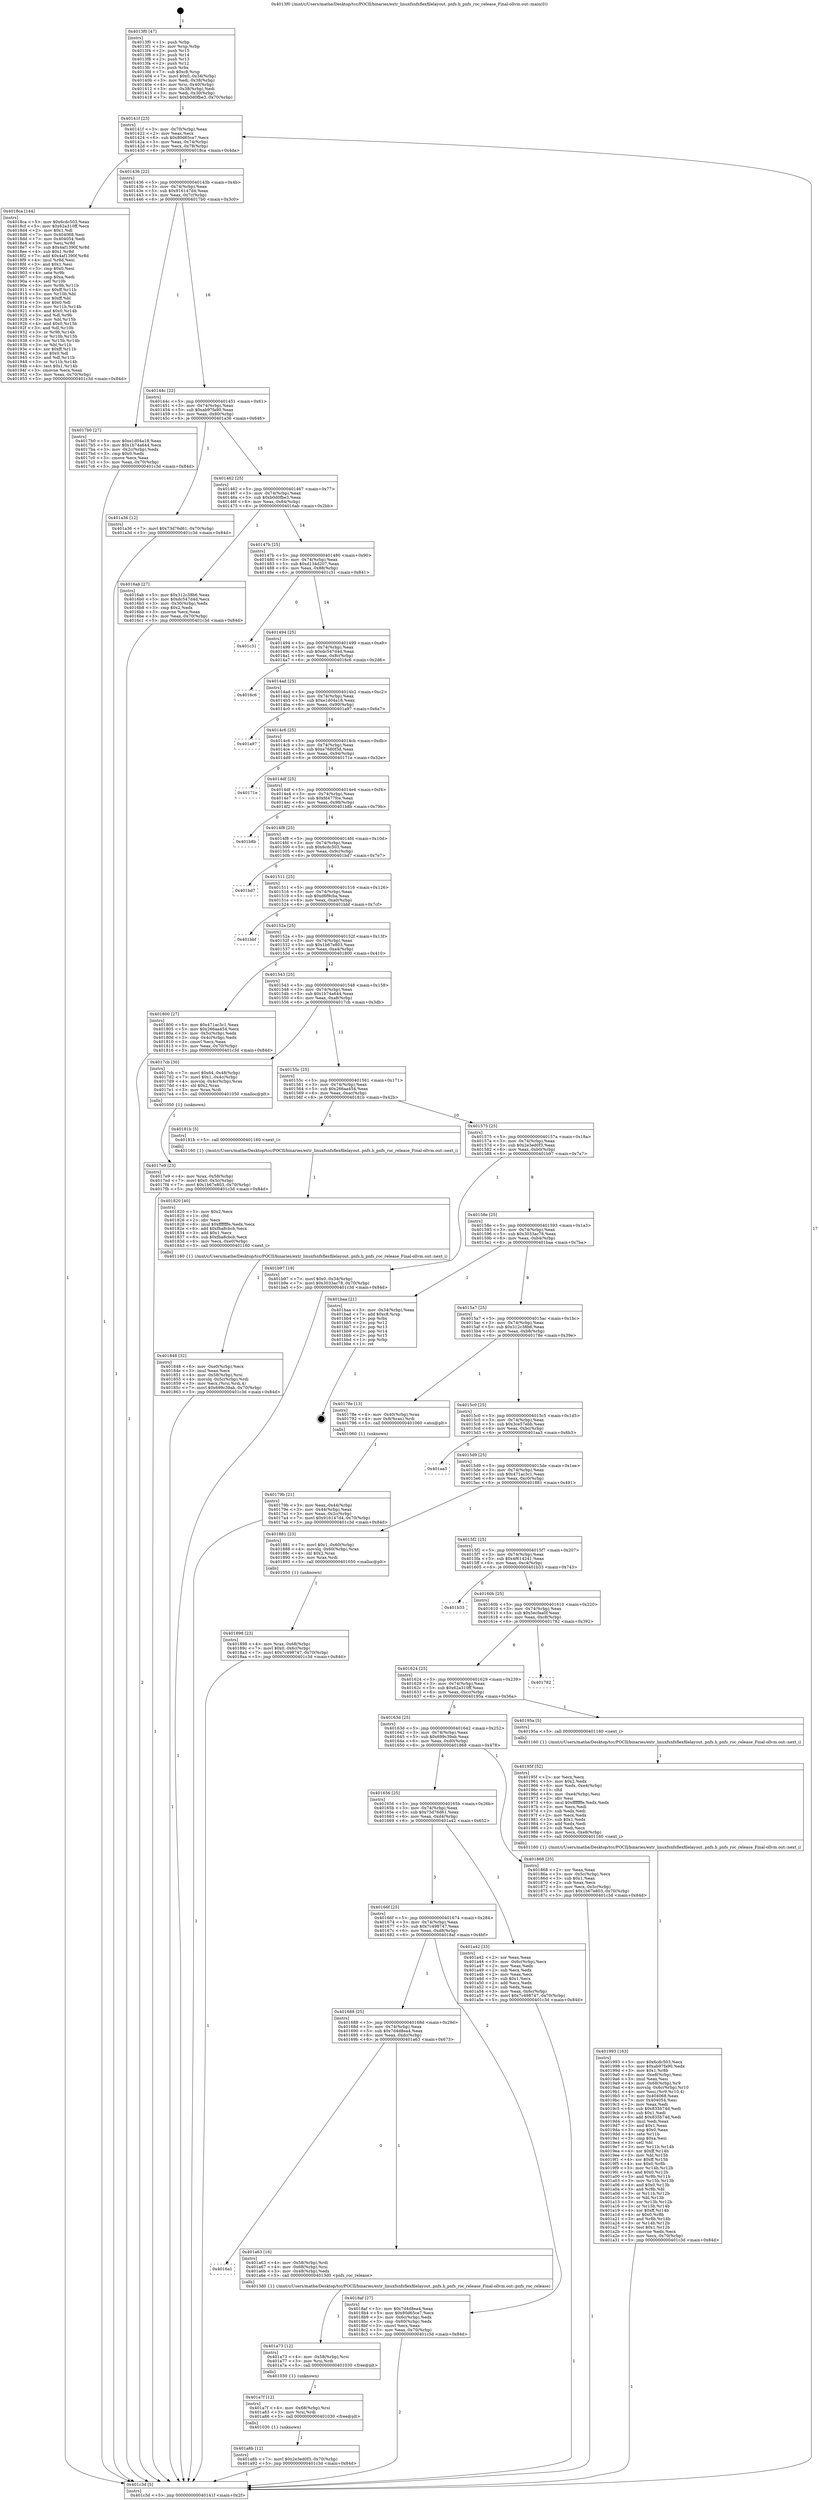 digraph "0x4013f0" {
  label = "0x4013f0 (/mnt/c/Users/mathe/Desktop/tcc/POCII/binaries/extr_linuxfsnfsflexfilelayout..pnfs.h_pnfs_roc_release_Final-ollvm.out::main(0))"
  labelloc = "t"
  node[shape=record]

  Entry [label="",width=0.3,height=0.3,shape=circle,fillcolor=black,style=filled]
  "0x40141f" [label="{
     0x40141f [23]\l
     | [instrs]\l
     &nbsp;&nbsp;0x40141f \<+3\>: mov -0x70(%rbp),%eax\l
     &nbsp;&nbsp;0x401422 \<+2\>: mov %eax,%ecx\l
     &nbsp;&nbsp;0x401424 \<+6\>: sub $0x80d65ce7,%ecx\l
     &nbsp;&nbsp;0x40142a \<+3\>: mov %eax,-0x74(%rbp)\l
     &nbsp;&nbsp;0x40142d \<+3\>: mov %ecx,-0x78(%rbp)\l
     &nbsp;&nbsp;0x401430 \<+6\>: je 00000000004018ca \<main+0x4da\>\l
  }"]
  "0x4018ca" [label="{
     0x4018ca [144]\l
     | [instrs]\l
     &nbsp;&nbsp;0x4018ca \<+5\>: mov $0x6cdc503,%eax\l
     &nbsp;&nbsp;0x4018cf \<+5\>: mov $0x62a310ff,%ecx\l
     &nbsp;&nbsp;0x4018d4 \<+2\>: mov $0x1,%dl\l
     &nbsp;&nbsp;0x4018d6 \<+7\>: mov 0x404068,%esi\l
     &nbsp;&nbsp;0x4018dd \<+7\>: mov 0x404054,%edi\l
     &nbsp;&nbsp;0x4018e4 \<+3\>: mov %esi,%r8d\l
     &nbsp;&nbsp;0x4018e7 \<+7\>: sub $0x4af1390f,%r8d\l
     &nbsp;&nbsp;0x4018ee \<+4\>: sub $0x1,%r8d\l
     &nbsp;&nbsp;0x4018f2 \<+7\>: add $0x4af1390f,%r8d\l
     &nbsp;&nbsp;0x4018f9 \<+4\>: imul %r8d,%esi\l
     &nbsp;&nbsp;0x4018fd \<+3\>: and $0x1,%esi\l
     &nbsp;&nbsp;0x401900 \<+3\>: cmp $0x0,%esi\l
     &nbsp;&nbsp;0x401903 \<+4\>: sete %r9b\l
     &nbsp;&nbsp;0x401907 \<+3\>: cmp $0xa,%edi\l
     &nbsp;&nbsp;0x40190a \<+4\>: setl %r10b\l
     &nbsp;&nbsp;0x40190e \<+3\>: mov %r9b,%r11b\l
     &nbsp;&nbsp;0x401911 \<+4\>: xor $0xff,%r11b\l
     &nbsp;&nbsp;0x401915 \<+3\>: mov %r10b,%bl\l
     &nbsp;&nbsp;0x401918 \<+3\>: xor $0xff,%bl\l
     &nbsp;&nbsp;0x40191b \<+3\>: xor $0x0,%dl\l
     &nbsp;&nbsp;0x40191e \<+3\>: mov %r11b,%r14b\l
     &nbsp;&nbsp;0x401921 \<+4\>: and $0x0,%r14b\l
     &nbsp;&nbsp;0x401925 \<+3\>: and %dl,%r9b\l
     &nbsp;&nbsp;0x401928 \<+3\>: mov %bl,%r15b\l
     &nbsp;&nbsp;0x40192b \<+4\>: and $0x0,%r15b\l
     &nbsp;&nbsp;0x40192f \<+3\>: and %dl,%r10b\l
     &nbsp;&nbsp;0x401932 \<+3\>: or %r9b,%r14b\l
     &nbsp;&nbsp;0x401935 \<+3\>: or %r10b,%r15b\l
     &nbsp;&nbsp;0x401938 \<+3\>: xor %r15b,%r14b\l
     &nbsp;&nbsp;0x40193b \<+3\>: or %bl,%r11b\l
     &nbsp;&nbsp;0x40193e \<+4\>: xor $0xff,%r11b\l
     &nbsp;&nbsp;0x401942 \<+3\>: or $0x0,%dl\l
     &nbsp;&nbsp;0x401945 \<+3\>: and %dl,%r11b\l
     &nbsp;&nbsp;0x401948 \<+3\>: or %r11b,%r14b\l
     &nbsp;&nbsp;0x40194b \<+4\>: test $0x1,%r14b\l
     &nbsp;&nbsp;0x40194f \<+3\>: cmovne %ecx,%eax\l
     &nbsp;&nbsp;0x401952 \<+3\>: mov %eax,-0x70(%rbp)\l
     &nbsp;&nbsp;0x401955 \<+5\>: jmp 0000000000401c3d \<main+0x84d\>\l
  }"]
  "0x401436" [label="{
     0x401436 [22]\l
     | [instrs]\l
     &nbsp;&nbsp;0x401436 \<+5\>: jmp 000000000040143b \<main+0x4b\>\l
     &nbsp;&nbsp;0x40143b \<+3\>: mov -0x74(%rbp),%eax\l
     &nbsp;&nbsp;0x40143e \<+5\>: sub $0x916147d4,%eax\l
     &nbsp;&nbsp;0x401443 \<+3\>: mov %eax,-0x7c(%rbp)\l
     &nbsp;&nbsp;0x401446 \<+6\>: je 00000000004017b0 \<main+0x3c0\>\l
  }"]
  Exit [label="",width=0.3,height=0.3,shape=circle,fillcolor=black,style=filled,peripheries=2]
  "0x4017b0" [label="{
     0x4017b0 [27]\l
     | [instrs]\l
     &nbsp;&nbsp;0x4017b0 \<+5\>: mov $0xe1d04a18,%eax\l
     &nbsp;&nbsp;0x4017b5 \<+5\>: mov $0x1b74a644,%ecx\l
     &nbsp;&nbsp;0x4017ba \<+3\>: mov -0x2c(%rbp),%edx\l
     &nbsp;&nbsp;0x4017bd \<+3\>: cmp $0x0,%edx\l
     &nbsp;&nbsp;0x4017c0 \<+3\>: cmove %ecx,%eax\l
     &nbsp;&nbsp;0x4017c3 \<+3\>: mov %eax,-0x70(%rbp)\l
     &nbsp;&nbsp;0x4017c6 \<+5\>: jmp 0000000000401c3d \<main+0x84d\>\l
  }"]
  "0x40144c" [label="{
     0x40144c [22]\l
     | [instrs]\l
     &nbsp;&nbsp;0x40144c \<+5\>: jmp 0000000000401451 \<main+0x61\>\l
     &nbsp;&nbsp;0x401451 \<+3\>: mov -0x74(%rbp),%eax\l
     &nbsp;&nbsp;0x401454 \<+5\>: sub $0xab97fa90,%eax\l
     &nbsp;&nbsp;0x401459 \<+3\>: mov %eax,-0x80(%rbp)\l
     &nbsp;&nbsp;0x40145c \<+6\>: je 0000000000401a36 \<main+0x646\>\l
  }"]
  "0x401a8b" [label="{
     0x401a8b [12]\l
     | [instrs]\l
     &nbsp;&nbsp;0x401a8b \<+7\>: movl $0x2e3ed0f3,-0x70(%rbp)\l
     &nbsp;&nbsp;0x401a92 \<+5\>: jmp 0000000000401c3d \<main+0x84d\>\l
  }"]
  "0x401a36" [label="{
     0x401a36 [12]\l
     | [instrs]\l
     &nbsp;&nbsp;0x401a36 \<+7\>: movl $0x73d76d61,-0x70(%rbp)\l
     &nbsp;&nbsp;0x401a3d \<+5\>: jmp 0000000000401c3d \<main+0x84d\>\l
  }"]
  "0x401462" [label="{
     0x401462 [25]\l
     | [instrs]\l
     &nbsp;&nbsp;0x401462 \<+5\>: jmp 0000000000401467 \<main+0x77\>\l
     &nbsp;&nbsp;0x401467 \<+3\>: mov -0x74(%rbp),%eax\l
     &nbsp;&nbsp;0x40146a \<+5\>: sub $0xb0d0fbe3,%eax\l
     &nbsp;&nbsp;0x40146f \<+6\>: mov %eax,-0x84(%rbp)\l
     &nbsp;&nbsp;0x401475 \<+6\>: je 00000000004016ab \<main+0x2bb\>\l
  }"]
  "0x401a7f" [label="{
     0x401a7f [12]\l
     | [instrs]\l
     &nbsp;&nbsp;0x401a7f \<+4\>: mov -0x68(%rbp),%rsi\l
     &nbsp;&nbsp;0x401a83 \<+3\>: mov %rsi,%rdi\l
     &nbsp;&nbsp;0x401a86 \<+5\>: call 0000000000401030 \<free@plt\>\l
     | [calls]\l
     &nbsp;&nbsp;0x401030 \{1\} (unknown)\l
  }"]
  "0x4016ab" [label="{
     0x4016ab [27]\l
     | [instrs]\l
     &nbsp;&nbsp;0x4016ab \<+5\>: mov $0x312c38b6,%eax\l
     &nbsp;&nbsp;0x4016b0 \<+5\>: mov $0xdc547d4d,%ecx\l
     &nbsp;&nbsp;0x4016b5 \<+3\>: mov -0x30(%rbp),%edx\l
     &nbsp;&nbsp;0x4016b8 \<+3\>: cmp $0x2,%edx\l
     &nbsp;&nbsp;0x4016bb \<+3\>: cmovne %ecx,%eax\l
     &nbsp;&nbsp;0x4016be \<+3\>: mov %eax,-0x70(%rbp)\l
     &nbsp;&nbsp;0x4016c1 \<+5\>: jmp 0000000000401c3d \<main+0x84d\>\l
  }"]
  "0x40147b" [label="{
     0x40147b [25]\l
     | [instrs]\l
     &nbsp;&nbsp;0x40147b \<+5\>: jmp 0000000000401480 \<main+0x90\>\l
     &nbsp;&nbsp;0x401480 \<+3\>: mov -0x74(%rbp),%eax\l
     &nbsp;&nbsp;0x401483 \<+5\>: sub $0xd134d207,%eax\l
     &nbsp;&nbsp;0x401488 \<+6\>: mov %eax,-0x88(%rbp)\l
     &nbsp;&nbsp;0x40148e \<+6\>: je 0000000000401c31 \<main+0x841\>\l
  }"]
  "0x401c3d" [label="{
     0x401c3d [5]\l
     | [instrs]\l
     &nbsp;&nbsp;0x401c3d \<+5\>: jmp 000000000040141f \<main+0x2f\>\l
  }"]
  "0x4013f0" [label="{
     0x4013f0 [47]\l
     | [instrs]\l
     &nbsp;&nbsp;0x4013f0 \<+1\>: push %rbp\l
     &nbsp;&nbsp;0x4013f1 \<+3\>: mov %rsp,%rbp\l
     &nbsp;&nbsp;0x4013f4 \<+2\>: push %r15\l
     &nbsp;&nbsp;0x4013f6 \<+2\>: push %r14\l
     &nbsp;&nbsp;0x4013f8 \<+2\>: push %r13\l
     &nbsp;&nbsp;0x4013fa \<+2\>: push %r12\l
     &nbsp;&nbsp;0x4013fc \<+1\>: push %rbx\l
     &nbsp;&nbsp;0x4013fd \<+7\>: sub $0xc8,%rsp\l
     &nbsp;&nbsp;0x401404 \<+7\>: movl $0x0,-0x34(%rbp)\l
     &nbsp;&nbsp;0x40140b \<+3\>: mov %edi,-0x38(%rbp)\l
     &nbsp;&nbsp;0x40140e \<+4\>: mov %rsi,-0x40(%rbp)\l
     &nbsp;&nbsp;0x401412 \<+3\>: mov -0x38(%rbp),%edi\l
     &nbsp;&nbsp;0x401415 \<+3\>: mov %edi,-0x30(%rbp)\l
     &nbsp;&nbsp;0x401418 \<+7\>: movl $0xb0d0fbe3,-0x70(%rbp)\l
  }"]
  "0x401a73" [label="{
     0x401a73 [12]\l
     | [instrs]\l
     &nbsp;&nbsp;0x401a73 \<+4\>: mov -0x58(%rbp),%rsi\l
     &nbsp;&nbsp;0x401a77 \<+3\>: mov %rsi,%rdi\l
     &nbsp;&nbsp;0x401a7a \<+5\>: call 0000000000401030 \<free@plt\>\l
     | [calls]\l
     &nbsp;&nbsp;0x401030 \{1\} (unknown)\l
  }"]
  "0x401c31" [label="{
     0x401c31\l
  }", style=dashed]
  "0x401494" [label="{
     0x401494 [25]\l
     | [instrs]\l
     &nbsp;&nbsp;0x401494 \<+5\>: jmp 0000000000401499 \<main+0xa9\>\l
     &nbsp;&nbsp;0x401499 \<+3\>: mov -0x74(%rbp),%eax\l
     &nbsp;&nbsp;0x40149c \<+5\>: sub $0xdc547d4d,%eax\l
     &nbsp;&nbsp;0x4014a1 \<+6\>: mov %eax,-0x8c(%rbp)\l
     &nbsp;&nbsp;0x4014a7 \<+6\>: je 00000000004016c6 \<main+0x2d6\>\l
  }"]
  "0x4016a1" [label="{
     0x4016a1\l
  }", style=dashed]
  "0x4016c6" [label="{
     0x4016c6\l
  }", style=dashed]
  "0x4014ad" [label="{
     0x4014ad [25]\l
     | [instrs]\l
     &nbsp;&nbsp;0x4014ad \<+5\>: jmp 00000000004014b2 \<main+0xc2\>\l
     &nbsp;&nbsp;0x4014b2 \<+3\>: mov -0x74(%rbp),%eax\l
     &nbsp;&nbsp;0x4014b5 \<+5\>: sub $0xe1d04a18,%eax\l
     &nbsp;&nbsp;0x4014ba \<+6\>: mov %eax,-0x90(%rbp)\l
     &nbsp;&nbsp;0x4014c0 \<+6\>: je 0000000000401a97 \<main+0x6a7\>\l
  }"]
  "0x401a63" [label="{
     0x401a63 [16]\l
     | [instrs]\l
     &nbsp;&nbsp;0x401a63 \<+4\>: mov -0x58(%rbp),%rdi\l
     &nbsp;&nbsp;0x401a67 \<+4\>: mov -0x68(%rbp),%rsi\l
     &nbsp;&nbsp;0x401a6b \<+3\>: mov -0x48(%rbp),%edx\l
     &nbsp;&nbsp;0x401a6e \<+5\>: call 00000000004013d0 \<pnfs_roc_release\>\l
     | [calls]\l
     &nbsp;&nbsp;0x4013d0 \{1\} (/mnt/c/Users/mathe/Desktop/tcc/POCII/binaries/extr_linuxfsnfsflexfilelayout..pnfs.h_pnfs_roc_release_Final-ollvm.out::pnfs_roc_release)\l
  }"]
  "0x401a97" [label="{
     0x401a97\l
  }", style=dashed]
  "0x4014c6" [label="{
     0x4014c6 [25]\l
     | [instrs]\l
     &nbsp;&nbsp;0x4014c6 \<+5\>: jmp 00000000004014cb \<main+0xdb\>\l
     &nbsp;&nbsp;0x4014cb \<+3\>: mov -0x74(%rbp),%eax\l
     &nbsp;&nbsp;0x4014ce \<+5\>: sub $0xe7680f3d,%eax\l
     &nbsp;&nbsp;0x4014d3 \<+6\>: mov %eax,-0x94(%rbp)\l
     &nbsp;&nbsp;0x4014d9 \<+6\>: je 000000000040171e \<main+0x32e\>\l
  }"]
  "0x401993" [label="{
     0x401993 [163]\l
     | [instrs]\l
     &nbsp;&nbsp;0x401993 \<+5\>: mov $0x6cdc503,%ecx\l
     &nbsp;&nbsp;0x401998 \<+5\>: mov $0xab97fa90,%edx\l
     &nbsp;&nbsp;0x40199d \<+3\>: mov $0x1,%r8b\l
     &nbsp;&nbsp;0x4019a0 \<+6\>: mov -0xe8(%rbp),%esi\l
     &nbsp;&nbsp;0x4019a6 \<+3\>: imul %eax,%esi\l
     &nbsp;&nbsp;0x4019a9 \<+4\>: mov -0x68(%rbp),%r9\l
     &nbsp;&nbsp;0x4019ad \<+4\>: movslq -0x6c(%rbp),%r10\l
     &nbsp;&nbsp;0x4019b1 \<+4\>: mov %esi,(%r9,%r10,4)\l
     &nbsp;&nbsp;0x4019b5 \<+7\>: mov 0x404068,%eax\l
     &nbsp;&nbsp;0x4019bc \<+7\>: mov 0x404054,%esi\l
     &nbsp;&nbsp;0x4019c3 \<+2\>: mov %eax,%edi\l
     &nbsp;&nbsp;0x4019c5 \<+6\>: sub $0x835b74d,%edi\l
     &nbsp;&nbsp;0x4019cb \<+3\>: sub $0x1,%edi\l
     &nbsp;&nbsp;0x4019ce \<+6\>: add $0x835b74d,%edi\l
     &nbsp;&nbsp;0x4019d4 \<+3\>: imul %edi,%eax\l
     &nbsp;&nbsp;0x4019d7 \<+3\>: and $0x1,%eax\l
     &nbsp;&nbsp;0x4019da \<+3\>: cmp $0x0,%eax\l
     &nbsp;&nbsp;0x4019dd \<+4\>: sete %r11b\l
     &nbsp;&nbsp;0x4019e1 \<+3\>: cmp $0xa,%esi\l
     &nbsp;&nbsp;0x4019e4 \<+3\>: setl %bl\l
     &nbsp;&nbsp;0x4019e7 \<+3\>: mov %r11b,%r14b\l
     &nbsp;&nbsp;0x4019ea \<+4\>: xor $0xff,%r14b\l
     &nbsp;&nbsp;0x4019ee \<+3\>: mov %bl,%r15b\l
     &nbsp;&nbsp;0x4019f1 \<+4\>: xor $0xff,%r15b\l
     &nbsp;&nbsp;0x4019f5 \<+4\>: xor $0x0,%r8b\l
     &nbsp;&nbsp;0x4019f9 \<+3\>: mov %r14b,%r12b\l
     &nbsp;&nbsp;0x4019fc \<+4\>: and $0x0,%r12b\l
     &nbsp;&nbsp;0x401a00 \<+3\>: and %r8b,%r11b\l
     &nbsp;&nbsp;0x401a03 \<+3\>: mov %r15b,%r13b\l
     &nbsp;&nbsp;0x401a06 \<+4\>: and $0x0,%r13b\l
     &nbsp;&nbsp;0x401a0a \<+3\>: and %r8b,%bl\l
     &nbsp;&nbsp;0x401a0d \<+3\>: or %r11b,%r12b\l
     &nbsp;&nbsp;0x401a10 \<+3\>: or %bl,%r13b\l
     &nbsp;&nbsp;0x401a13 \<+3\>: xor %r13b,%r12b\l
     &nbsp;&nbsp;0x401a16 \<+3\>: or %r15b,%r14b\l
     &nbsp;&nbsp;0x401a19 \<+4\>: xor $0xff,%r14b\l
     &nbsp;&nbsp;0x401a1d \<+4\>: or $0x0,%r8b\l
     &nbsp;&nbsp;0x401a21 \<+3\>: and %r8b,%r14b\l
     &nbsp;&nbsp;0x401a24 \<+3\>: or %r14b,%r12b\l
     &nbsp;&nbsp;0x401a27 \<+4\>: test $0x1,%r12b\l
     &nbsp;&nbsp;0x401a2b \<+3\>: cmovne %edx,%ecx\l
     &nbsp;&nbsp;0x401a2e \<+3\>: mov %ecx,-0x70(%rbp)\l
     &nbsp;&nbsp;0x401a31 \<+5\>: jmp 0000000000401c3d \<main+0x84d\>\l
  }"]
  "0x40171e" [label="{
     0x40171e\l
  }", style=dashed]
  "0x4014df" [label="{
     0x4014df [25]\l
     | [instrs]\l
     &nbsp;&nbsp;0x4014df \<+5\>: jmp 00000000004014e4 \<main+0xf4\>\l
     &nbsp;&nbsp;0x4014e4 \<+3\>: mov -0x74(%rbp),%eax\l
     &nbsp;&nbsp;0x4014e7 \<+5\>: sub $0xfd477fce,%eax\l
     &nbsp;&nbsp;0x4014ec \<+6\>: mov %eax,-0x98(%rbp)\l
     &nbsp;&nbsp;0x4014f2 \<+6\>: je 0000000000401b8b \<main+0x79b\>\l
  }"]
  "0x40195f" [label="{
     0x40195f [52]\l
     | [instrs]\l
     &nbsp;&nbsp;0x40195f \<+2\>: xor %ecx,%ecx\l
     &nbsp;&nbsp;0x401961 \<+5\>: mov $0x2,%edx\l
     &nbsp;&nbsp;0x401966 \<+6\>: mov %edx,-0xe4(%rbp)\l
     &nbsp;&nbsp;0x40196c \<+1\>: cltd\l
     &nbsp;&nbsp;0x40196d \<+6\>: mov -0xe4(%rbp),%esi\l
     &nbsp;&nbsp;0x401973 \<+2\>: idiv %esi\l
     &nbsp;&nbsp;0x401975 \<+6\>: imul $0xfffffffe,%edx,%edx\l
     &nbsp;&nbsp;0x40197b \<+2\>: mov %ecx,%edi\l
     &nbsp;&nbsp;0x40197d \<+2\>: sub %edx,%edi\l
     &nbsp;&nbsp;0x40197f \<+2\>: mov %ecx,%edx\l
     &nbsp;&nbsp;0x401981 \<+3\>: sub $0x1,%edx\l
     &nbsp;&nbsp;0x401984 \<+2\>: add %edx,%edi\l
     &nbsp;&nbsp;0x401986 \<+2\>: sub %edi,%ecx\l
     &nbsp;&nbsp;0x401988 \<+6\>: mov %ecx,-0xe8(%rbp)\l
     &nbsp;&nbsp;0x40198e \<+5\>: call 0000000000401160 \<next_i\>\l
     | [calls]\l
     &nbsp;&nbsp;0x401160 \{1\} (/mnt/c/Users/mathe/Desktop/tcc/POCII/binaries/extr_linuxfsnfsflexfilelayout..pnfs.h_pnfs_roc_release_Final-ollvm.out::next_i)\l
  }"]
  "0x401b8b" [label="{
     0x401b8b\l
  }", style=dashed]
  "0x4014f8" [label="{
     0x4014f8 [25]\l
     | [instrs]\l
     &nbsp;&nbsp;0x4014f8 \<+5\>: jmp 00000000004014fd \<main+0x10d\>\l
     &nbsp;&nbsp;0x4014fd \<+3\>: mov -0x74(%rbp),%eax\l
     &nbsp;&nbsp;0x401500 \<+5\>: sub $0x6cdc503,%eax\l
     &nbsp;&nbsp;0x401505 \<+6\>: mov %eax,-0x9c(%rbp)\l
     &nbsp;&nbsp;0x40150b \<+6\>: je 0000000000401bd7 \<main+0x7e7\>\l
  }"]
  "0x401688" [label="{
     0x401688 [25]\l
     | [instrs]\l
     &nbsp;&nbsp;0x401688 \<+5\>: jmp 000000000040168d \<main+0x29d\>\l
     &nbsp;&nbsp;0x40168d \<+3\>: mov -0x74(%rbp),%eax\l
     &nbsp;&nbsp;0x401690 \<+5\>: sub $0x7d4d8ea4,%eax\l
     &nbsp;&nbsp;0x401695 \<+6\>: mov %eax,-0xdc(%rbp)\l
     &nbsp;&nbsp;0x40169b \<+6\>: je 0000000000401a63 \<main+0x673\>\l
  }"]
  "0x401bd7" [label="{
     0x401bd7\l
  }", style=dashed]
  "0x401511" [label="{
     0x401511 [25]\l
     | [instrs]\l
     &nbsp;&nbsp;0x401511 \<+5\>: jmp 0000000000401516 \<main+0x126\>\l
     &nbsp;&nbsp;0x401516 \<+3\>: mov -0x74(%rbp),%eax\l
     &nbsp;&nbsp;0x401519 \<+5\>: sub $0xd6f9cba,%eax\l
     &nbsp;&nbsp;0x40151e \<+6\>: mov %eax,-0xa0(%rbp)\l
     &nbsp;&nbsp;0x401524 \<+6\>: je 0000000000401bbf \<main+0x7cf\>\l
  }"]
  "0x4018af" [label="{
     0x4018af [27]\l
     | [instrs]\l
     &nbsp;&nbsp;0x4018af \<+5\>: mov $0x7d4d8ea4,%eax\l
     &nbsp;&nbsp;0x4018b4 \<+5\>: mov $0x80d65ce7,%ecx\l
     &nbsp;&nbsp;0x4018b9 \<+3\>: mov -0x6c(%rbp),%edx\l
     &nbsp;&nbsp;0x4018bc \<+3\>: cmp -0x60(%rbp),%edx\l
     &nbsp;&nbsp;0x4018bf \<+3\>: cmovl %ecx,%eax\l
     &nbsp;&nbsp;0x4018c2 \<+3\>: mov %eax,-0x70(%rbp)\l
     &nbsp;&nbsp;0x4018c5 \<+5\>: jmp 0000000000401c3d \<main+0x84d\>\l
  }"]
  "0x401bbf" [label="{
     0x401bbf\l
  }", style=dashed]
  "0x40152a" [label="{
     0x40152a [25]\l
     | [instrs]\l
     &nbsp;&nbsp;0x40152a \<+5\>: jmp 000000000040152f \<main+0x13f\>\l
     &nbsp;&nbsp;0x40152f \<+3\>: mov -0x74(%rbp),%eax\l
     &nbsp;&nbsp;0x401532 \<+5\>: sub $0x1b67e803,%eax\l
     &nbsp;&nbsp;0x401537 \<+6\>: mov %eax,-0xa4(%rbp)\l
     &nbsp;&nbsp;0x40153d \<+6\>: je 0000000000401800 \<main+0x410\>\l
  }"]
  "0x40166f" [label="{
     0x40166f [25]\l
     | [instrs]\l
     &nbsp;&nbsp;0x40166f \<+5\>: jmp 0000000000401674 \<main+0x284\>\l
     &nbsp;&nbsp;0x401674 \<+3\>: mov -0x74(%rbp),%eax\l
     &nbsp;&nbsp;0x401677 \<+5\>: sub $0x7c498747,%eax\l
     &nbsp;&nbsp;0x40167c \<+6\>: mov %eax,-0xd8(%rbp)\l
     &nbsp;&nbsp;0x401682 \<+6\>: je 00000000004018af \<main+0x4bf\>\l
  }"]
  "0x401800" [label="{
     0x401800 [27]\l
     | [instrs]\l
     &nbsp;&nbsp;0x401800 \<+5\>: mov $0x471ac3c1,%eax\l
     &nbsp;&nbsp;0x401805 \<+5\>: mov $0x266aa454,%ecx\l
     &nbsp;&nbsp;0x40180a \<+3\>: mov -0x5c(%rbp),%edx\l
     &nbsp;&nbsp;0x40180d \<+3\>: cmp -0x4c(%rbp),%edx\l
     &nbsp;&nbsp;0x401810 \<+3\>: cmovl %ecx,%eax\l
     &nbsp;&nbsp;0x401813 \<+3\>: mov %eax,-0x70(%rbp)\l
     &nbsp;&nbsp;0x401816 \<+5\>: jmp 0000000000401c3d \<main+0x84d\>\l
  }"]
  "0x401543" [label="{
     0x401543 [25]\l
     | [instrs]\l
     &nbsp;&nbsp;0x401543 \<+5\>: jmp 0000000000401548 \<main+0x158\>\l
     &nbsp;&nbsp;0x401548 \<+3\>: mov -0x74(%rbp),%eax\l
     &nbsp;&nbsp;0x40154b \<+5\>: sub $0x1b74a644,%eax\l
     &nbsp;&nbsp;0x401550 \<+6\>: mov %eax,-0xa8(%rbp)\l
     &nbsp;&nbsp;0x401556 \<+6\>: je 00000000004017cb \<main+0x3db\>\l
  }"]
  "0x401a42" [label="{
     0x401a42 [33]\l
     | [instrs]\l
     &nbsp;&nbsp;0x401a42 \<+2\>: xor %eax,%eax\l
     &nbsp;&nbsp;0x401a44 \<+3\>: mov -0x6c(%rbp),%ecx\l
     &nbsp;&nbsp;0x401a47 \<+2\>: mov %eax,%edx\l
     &nbsp;&nbsp;0x401a49 \<+2\>: sub %ecx,%edx\l
     &nbsp;&nbsp;0x401a4b \<+2\>: mov %eax,%ecx\l
     &nbsp;&nbsp;0x401a4d \<+3\>: sub $0x1,%ecx\l
     &nbsp;&nbsp;0x401a50 \<+2\>: add %ecx,%edx\l
     &nbsp;&nbsp;0x401a52 \<+2\>: sub %edx,%eax\l
     &nbsp;&nbsp;0x401a54 \<+3\>: mov %eax,-0x6c(%rbp)\l
     &nbsp;&nbsp;0x401a57 \<+7\>: movl $0x7c498747,-0x70(%rbp)\l
     &nbsp;&nbsp;0x401a5e \<+5\>: jmp 0000000000401c3d \<main+0x84d\>\l
  }"]
  "0x4017cb" [label="{
     0x4017cb [30]\l
     | [instrs]\l
     &nbsp;&nbsp;0x4017cb \<+7\>: movl $0x64,-0x48(%rbp)\l
     &nbsp;&nbsp;0x4017d2 \<+7\>: movl $0x1,-0x4c(%rbp)\l
     &nbsp;&nbsp;0x4017d9 \<+4\>: movslq -0x4c(%rbp),%rax\l
     &nbsp;&nbsp;0x4017dd \<+4\>: shl $0x2,%rax\l
     &nbsp;&nbsp;0x4017e1 \<+3\>: mov %rax,%rdi\l
     &nbsp;&nbsp;0x4017e4 \<+5\>: call 0000000000401050 \<malloc@plt\>\l
     | [calls]\l
     &nbsp;&nbsp;0x401050 \{1\} (unknown)\l
  }"]
  "0x40155c" [label="{
     0x40155c [25]\l
     | [instrs]\l
     &nbsp;&nbsp;0x40155c \<+5\>: jmp 0000000000401561 \<main+0x171\>\l
     &nbsp;&nbsp;0x401561 \<+3\>: mov -0x74(%rbp),%eax\l
     &nbsp;&nbsp;0x401564 \<+5\>: sub $0x266aa454,%eax\l
     &nbsp;&nbsp;0x401569 \<+6\>: mov %eax,-0xac(%rbp)\l
     &nbsp;&nbsp;0x40156f \<+6\>: je 000000000040181b \<main+0x42b\>\l
  }"]
  "0x401898" [label="{
     0x401898 [23]\l
     | [instrs]\l
     &nbsp;&nbsp;0x401898 \<+4\>: mov %rax,-0x68(%rbp)\l
     &nbsp;&nbsp;0x40189c \<+7\>: movl $0x0,-0x6c(%rbp)\l
     &nbsp;&nbsp;0x4018a3 \<+7\>: movl $0x7c498747,-0x70(%rbp)\l
     &nbsp;&nbsp;0x4018aa \<+5\>: jmp 0000000000401c3d \<main+0x84d\>\l
  }"]
  "0x40181b" [label="{
     0x40181b [5]\l
     | [instrs]\l
     &nbsp;&nbsp;0x40181b \<+5\>: call 0000000000401160 \<next_i\>\l
     | [calls]\l
     &nbsp;&nbsp;0x401160 \{1\} (/mnt/c/Users/mathe/Desktop/tcc/POCII/binaries/extr_linuxfsnfsflexfilelayout..pnfs.h_pnfs_roc_release_Final-ollvm.out::next_i)\l
  }"]
  "0x401575" [label="{
     0x401575 [25]\l
     | [instrs]\l
     &nbsp;&nbsp;0x401575 \<+5\>: jmp 000000000040157a \<main+0x18a\>\l
     &nbsp;&nbsp;0x40157a \<+3\>: mov -0x74(%rbp),%eax\l
     &nbsp;&nbsp;0x40157d \<+5\>: sub $0x2e3ed0f3,%eax\l
     &nbsp;&nbsp;0x401582 \<+6\>: mov %eax,-0xb0(%rbp)\l
     &nbsp;&nbsp;0x401588 \<+6\>: je 0000000000401b97 \<main+0x7a7\>\l
  }"]
  "0x401656" [label="{
     0x401656 [25]\l
     | [instrs]\l
     &nbsp;&nbsp;0x401656 \<+5\>: jmp 000000000040165b \<main+0x26b\>\l
     &nbsp;&nbsp;0x40165b \<+3\>: mov -0x74(%rbp),%eax\l
     &nbsp;&nbsp;0x40165e \<+5\>: sub $0x73d76d61,%eax\l
     &nbsp;&nbsp;0x401663 \<+6\>: mov %eax,-0xd4(%rbp)\l
     &nbsp;&nbsp;0x401669 \<+6\>: je 0000000000401a42 \<main+0x652\>\l
  }"]
  "0x401b97" [label="{
     0x401b97 [19]\l
     | [instrs]\l
     &nbsp;&nbsp;0x401b97 \<+7\>: movl $0x0,-0x34(%rbp)\l
     &nbsp;&nbsp;0x401b9e \<+7\>: movl $0x3033ac78,-0x70(%rbp)\l
     &nbsp;&nbsp;0x401ba5 \<+5\>: jmp 0000000000401c3d \<main+0x84d\>\l
  }"]
  "0x40158e" [label="{
     0x40158e [25]\l
     | [instrs]\l
     &nbsp;&nbsp;0x40158e \<+5\>: jmp 0000000000401593 \<main+0x1a3\>\l
     &nbsp;&nbsp;0x401593 \<+3\>: mov -0x74(%rbp),%eax\l
     &nbsp;&nbsp;0x401596 \<+5\>: sub $0x3033ac78,%eax\l
     &nbsp;&nbsp;0x40159b \<+6\>: mov %eax,-0xb4(%rbp)\l
     &nbsp;&nbsp;0x4015a1 \<+6\>: je 0000000000401baa \<main+0x7ba\>\l
  }"]
  "0x401868" [label="{
     0x401868 [25]\l
     | [instrs]\l
     &nbsp;&nbsp;0x401868 \<+2\>: xor %eax,%eax\l
     &nbsp;&nbsp;0x40186a \<+3\>: mov -0x5c(%rbp),%ecx\l
     &nbsp;&nbsp;0x40186d \<+3\>: sub $0x1,%eax\l
     &nbsp;&nbsp;0x401870 \<+2\>: sub %eax,%ecx\l
     &nbsp;&nbsp;0x401872 \<+3\>: mov %ecx,-0x5c(%rbp)\l
     &nbsp;&nbsp;0x401875 \<+7\>: movl $0x1b67e803,-0x70(%rbp)\l
     &nbsp;&nbsp;0x40187c \<+5\>: jmp 0000000000401c3d \<main+0x84d\>\l
  }"]
  "0x401baa" [label="{
     0x401baa [21]\l
     | [instrs]\l
     &nbsp;&nbsp;0x401baa \<+3\>: mov -0x34(%rbp),%eax\l
     &nbsp;&nbsp;0x401bad \<+7\>: add $0xc8,%rsp\l
     &nbsp;&nbsp;0x401bb4 \<+1\>: pop %rbx\l
     &nbsp;&nbsp;0x401bb5 \<+2\>: pop %r12\l
     &nbsp;&nbsp;0x401bb7 \<+2\>: pop %r13\l
     &nbsp;&nbsp;0x401bb9 \<+2\>: pop %r14\l
     &nbsp;&nbsp;0x401bbb \<+2\>: pop %r15\l
     &nbsp;&nbsp;0x401bbd \<+1\>: pop %rbp\l
     &nbsp;&nbsp;0x401bbe \<+1\>: ret\l
  }"]
  "0x4015a7" [label="{
     0x4015a7 [25]\l
     | [instrs]\l
     &nbsp;&nbsp;0x4015a7 \<+5\>: jmp 00000000004015ac \<main+0x1bc\>\l
     &nbsp;&nbsp;0x4015ac \<+3\>: mov -0x74(%rbp),%eax\l
     &nbsp;&nbsp;0x4015af \<+5\>: sub $0x312c38b6,%eax\l
     &nbsp;&nbsp;0x4015b4 \<+6\>: mov %eax,-0xb8(%rbp)\l
     &nbsp;&nbsp;0x4015ba \<+6\>: je 000000000040178e \<main+0x39e\>\l
  }"]
  "0x40163d" [label="{
     0x40163d [25]\l
     | [instrs]\l
     &nbsp;&nbsp;0x40163d \<+5\>: jmp 0000000000401642 \<main+0x252\>\l
     &nbsp;&nbsp;0x401642 \<+3\>: mov -0x74(%rbp),%eax\l
     &nbsp;&nbsp;0x401645 \<+5\>: sub $0x699c39ab,%eax\l
     &nbsp;&nbsp;0x40164a \<+6\>: mov %eax,-0xd0(%rbp)\l
     &nbsp;&nbsp;0x401650 \<+6\>: je 0000000000401868 \<main+0x478\>\l
  }"]
  "0x40178e" [label="{
     0x40178e [13]\l
     | [instrs]\l
     &nbsp;&nbsp;0x40178e \<+4\>: mov -0x40(%rbp),%rax\l
     &nbsp;&nbsp;0x401792 \<+4\>: mov 0x8(%rax),%rdi\l
     &nbsp;&nbsp;0x401796 \<+5\>: call 0000000000401060 \<atoi@plt\>\l
     | [calls]\l
     &nbsp;&nbsp;0x401060 \{1\} (unknown)\l
  }"]
  "0x4015c0" [label="{
     0x4015c0 [25]\l
     | [instrs]\l
     &nbsp;&nbsp;0x4015c0 \<+5\>: jmp 00000000004015c5 \<main+0x1d5\>\l
     &nbsp;&nbsp;0x4015c5 \<+3\>: mov -0x74(%rbp),%eax\l
     &nbsp;&nbsp;0x4015c8 \<+5\>: sub $0x3ce57ebb,%eax\l
     &nbsp;&nbsp;0x4015cd \<+6\>: mov %eax,-0xbc(%rbp)\l
     &nbsp;&nbsp;0x4015d3 \<+6\>: je 0000000000401aa3 \<main+0x6b3\>\l
  }"]
  "0x40179b" [label="{
     0x40179b [21]\l
     | [instrs]\l
     &nbsp;&nbsp;0x40179b \<+3\>: mov %eax,-0x44(%rbp)\l
     &nbsp;&nbsp;0x40179e \<+3\>: mov -0x44(%rbp),%eax\l
     &nbsp;&nbsp;0x4017a1 \<+3\>: mov %eax,-0x2c(%rbp)\l
     &nbsp;&nbsp;0x4017a4 \<+7\>: movl $0x916147d4,-0x70(%rbp)\l
     &nbsp;&nbsp;0x4017ab \<+5\>: jmp 0000000000401c3d \<main+0x84d\>\l
  }"]
  "0x4017e9" [label="{
     0x4017e9 [23]\l
     | [instrs]\l
     &nbsp;&nbsp;0x4017e9 \<+4\>: mov %rax,-0x58(%rbp)\l
     &nbsp;&nbsp;0x4017ed \<+7\>: movl $0x0,-0x5c(%rbp)\l
     &nbsp;&nbsp;0x4017f4 \<+7\>: movl $0x1b67e803,-0x70(%rbp)\l
     &nbsp;&nbsp;0x4017fb \<+5\>: jmp 0000000000401c3d \<main+0x84d\>\l
  }"]
  "0x401820" [label="{
     0x401820 [40]\l
     | [instrs]\l
     &nbsp;&nbsp;0x401820 \<+5\>: mov $0x2,%ecx\l
     &nbsp;&nbsp;0x401825 \<+1\>: cltd\l
     &nbsp;&nbsp;0x401826 \<+2\>: idiv %ecx\l
     &nbsp;&nbsp;0x401828 \<+6\>: imul $0xfffffffe,%edx,%ecx\l
     &nbsp;&nbsp;0x40182e \<+6\>: add $0xfba8cbcb,%ecx\l
     &nbsp;&nbsp;0x401834 \<+3\>: add $0x1,%ecx\l
     &nbsp;&nbsp;0x401837 \<+6\>: sub $0xfba8cbcb,%ecx\l
     &nbsp;&nbsp;0x40183d \<+6\>: mov %ecx,-0xe0(%rbp)\l
     &nbsp;&nbsp;0x401843 \<+5\>: call 0000000000401160 \<next_i\>\l
     | [calls]\l
     &nbsp;&nbsp;0x401160 \{1\} (/mnt/c/Users/mathe/Desktop/tcc/POCII/binaries/extr_linuxfsnfsflexfilelayout..pnfs.h_pnfs_roc_release_Final-ollvm.out::next_i)\l
  }"]
  "0x401848" [label="{
     0x401848 [32]\l
     | [instrs]\l
     &nbsp;&nbsp;0x401848 \<+6\>: mov -0xe0(%rbp),%ecx\l
     &nbsp;&nbsp;0x40184e \<+3\>: imul %eax,%ecx\l
     &nbsp;&nbsp;0x401851 \<+4\>: mov -0x58(%rbp),%rsi\l
     &nbsp;&nbsp;0x401855 \<+4\>: movslq -0x5c(%rbp),%rdi\l
     &nbsp;&nbsp;0x401859 \<+3\>: mov %ecx,(%rsi,%rdi,4)\l
     &nbsp;&nbsp;0x40185c \<+7\>: movl $0x699c39ab,-0x70(%rbp)\l
     &nbsp;&nbsp;0x401863 \<+5\>: jmp 0000000000401c3d \<main+0x84d\>\l
  }"]
  "0x40195a" [label="{
     0x40195a [5]\l
     | [instrs]\l
     &nbsp;&nbsp;0x40195a \<+5\>: call 0000000000401160 \<next_i\>\l
     | [calls]\l
     &nbsp;&nbsp;0x401160 \{1\} (/mnt/c/Users/mathe/Desktop/tcc/POCII/binaries/extr_linuxfsnfsflexfilelayout..pnfs.h_pnfs_roc_release_Final-ollvm.out::next_i)\l
  }"]
  "0x401aa3" [label="{
     0x401aa3\l
  }", style=dashed]
  "0x4015d9" [label="{
     0x4015d9 [25]\l
     | [instrs]\l
     &nbsp;&nbsp;0x4015d9 \<+5\>: jmp 00000000004015de \<main+0x1ee\>\l
     &nbsp;&nbsp;0x4015de \<+3\>: mov -0x74(%rbp),%eax\l
     &nbsp;&nbsp;0x4015e1 \<+5\>: sub $0x471ac3c1,%eax\l
     &nbsp;&nbsp;0x4015e6 \<+6\>: mov %eax,-0xc0(%rbp)\l
     &nbsp;&nbsp;0x4015ec \<+6\>: je 0000000000401881 \<main+0x491\>\l
  }"]
  "0x401624" [label="{
     0x401624 [25]\l
     | [instrs]\l
     &nbsp;&nbsp;0x401624 \<+5\>: jmp 0000000000401629 \<main+0x239\>\l
     &nbsp;&nbsp;0x401629 \<+3\>: mov -0x74(%rbp),%eax\l
     &nbsp;&nbsp;0x40162c \<+5\>: sub $0x62a310ff,%eax\l
     &nbsp;&nbsp;0x401631 \<+6\>: mov %eax,-0xcc(%rbp)\l
     &nbsp;&nbsp;0x401637 \<+6\>: je 000000000040195a \<main+0x56a\>\l
  }"]
  "0x401881" [label="{
     0x401881 [23]\l
     | [instrs]\l
     &nbsp;&nbsp;0x401881 \<+7\>: movl $0x1,-0x60(%rbp)\l
     &nbsp;&nbsp;0x401888 \<+4\>: movslq -0x60(%rbp),%rax\l
     &nbsp;&nbsp;0x40188c \<+4\>: shl $0x2,%rax\l
     &nbsp;&nbsp;0x401890 \<+3\>: mov %rax,%rdi\l
     &nbsp;&nbsp;0x401893 \<+5\>: call 0000000000401050 \<malloc@plt\>\l
     | [calls]\l
     &nbsp;&nbsp;0x401050 \{1\} (unknown)\l
  }"]
  "0x4015f2" [label="{
     0x4015f2 [25]\l
     | [instrs]\l
     &nbsp;&nbsp;0x4015f2 \<+5\>: jmp 00000000004015f7 \<main+0x207\>\l
     &nbsp;&nbsp;0x4015f7 \<+3\>: mov -0x74(%rbp),%eax\l
     &nbsp;&nbsp;0x4015fa \<+5\>: sub $0x4f614241,%eax\l
     &nbsp;&nbsp;0x4015ff \<+6\>: mov %eax,-0xc4(%rbp)\l
     &nbsp;&nbsp;0x401605 \<+6\>: je 0000000000401b33 \<main+0x743\>\l
  }"]
  "0x401782" [label="{
     0x401782\l
  }", style=dashed]
  "0x401b33" [label="{
     0x401b33\l
  }", style=dashed]
  "0x40160b" [label="{
     0x40160b [25]\l
     | [instrs]\l
     &nbsp;&nbsp;0x40160b \<+5\>: jmp 0000000000401610 \<main+0x220\>\l
     &nbsp;&nbsp;0x401610 \<+3\>: mov -0x74(%rbp),%eax\l
     &nbsp;&nbsp;0x401613 \<+5\>: sub $0x5ecfaa0f,%eax\l
     &nbsp;&nbsp;0x401618 \<+6\>: mov %eax,-0xc8(%rbp)\l
     &nbsp;&nbsp;0x40161e \<+6\>: je 0000000000401782 \<main+0x392\>\l
  }"]
  Entry -> "0x4013f0" [label=" 1"]
  "0x40141f" -> "0x4018ca" [label=" 1"]
  "0x40141f" -> "0x401436" [label=" 17"]
  "0x401baa" -> Exit [label=" 1"]
  "0x401436" -> "0x4017b0" [label=" 1"]
  "0x401436" -> "0x40144c" [label=" 16"]
  "0x401b97" -> "0x401c3d" [label=" 1"]
  "0x40144c" -> "0x401a36" [label=" 1"]
  "0x40144c" -> "0x401462" [label=" 15"]
  "0x401a8b" -> "0x401c3d" [label=" 1"]
  "0x401462" -> "0x4016ab" [label=" 1"]
  "0x401462" -> "0x40147b" [label=" 14"]
  "0x4016ab" -> "0x401c3d" [label=" 1"]
  "0x4013f0" -> "0x40141f" [label=" 1"]
  "0x401c3d" -> "0x40141f" [label=" 17"]
  "0x401a7f" -> "0x401a8b" [label=" 1"]
  "0x40147b" -> "0x401c31" [label=" 0"]
  "0x40147b" -> "0x401494" [label=" 14"]
  "0x401a73" -> "0x401a7f" [label=" 1"]
  "0x401494" -> "0x4016c6" [label=" 0"]
  "0x401494" -> "0x4014ad" [label=" 14"]
  "0x401a63" -> "0x401a73" [label=" 1"]
  "0x4014ad" -> "0x401a97" [label=" 0"]
  "0x4014ad" -> "0x4014c6" [label=" 14"]
  "0x401688" -> "0x4016a1" [label=" 0"]
  "0x4014c6" -> "0x40171e" [label=" 0"]
  "0x4014c6" -> "0x4014df" [label=" 14"]
  "0x401688" -> "0x401a63" [label=" 1"]
  "0x4014df" -> "0x401b8b" [label=" 0"]
  "0x4014df" -> "0x4014f8" [label=" 14"]
  "0x401a42" -> "0x401c3d" [label=" 1"]
  "0x4014f8" -> "0x401bd7" [label=" 0"]
  "0x4014f8" -> "0x401511" [label=" 14"]
  "0x401a36" -> "0x401c3d" [label=" 1"]
  "0x401511" -> "0x401bbf" [label=" 0"]
  "0x401511" -> "0x40152a" [label=" 14"]
  "0x401993" -> "0x401c3d" [label=" 1"]
  "0x40152a" -> "0x401800" [label=" 2"]
  "0x40152a" -> "0x401543" [label=" 12"]
  "0x40195a" -> "0x40195f" [label=" 1"]
  "0x401543" -> "0x4017cb" [label=" 1"]
  "0x401543" -> "0x40155c" [label=" 11"]
  "0x4018ca" -> "0x401c3d" [label=" 1"]
  "0x40155c" -> "0x40181b" [label=" 1"]
  "0x40155c" -> "0x401575" [label=" 10"]
  "0x40166f" -> "0x401688" [label=" 1"]
  "0x401575" -> "0x401b97" [label=" 1"]
  "0x401575" -> "0x40158e" [label=" 9"]
  "0x40166f" -> "0x4018af" [label=" 2"]
  "0x40158e" -> "0x401baa" [label=" 1"]
  "0x40158e" -> "0x4015a7" [label=" 8"]
  "0x40195f" -> "0x401993" [label=" 1"]
  "0x4015a7" -> "0x40178e" [label=" 1"]
  "0x4015a7" -> "0x4015c0" [label=" 7"]
  "0x40178e" -> "0x40179b" [label=" 1"]
  "0x40179b" -> "0x401c3d" [label=" 1"]
  "0x4017b0" -> "0x401c3d" [label=" 1"]
  "0x4017cb" -> "0x4017e9" [label=" 1"]
  "0x4017e9" -> "0x401c3d" [label=" 1"]
  "0x401800" -> "0x401c3d" [label=" 2"]
  "0x40181b" -> "0x401820" [label=" 1"]
  "0x401820" -> "0x401848" [label=" 1"]
  "0x401848" -> "0x401c3d" [label=" 1"]
  "0x401656" -> "0x401a42" [label=" 1"]
  "0x4015c0" -> "0x401aa3" [label=" 0"]
  "0x4015c0" -> "0x4015d9" [label=" 7"]
  "0x4018af" -> "0x401c3d" [label=" 2"]
  "0x4015d9" -> "0x401881" [label=" 1"]
  "0x4015d9" -> "0x4015f2" [label=" 6"]
  "0x401881" -> "0x401898" [label=" 1"]
  "0x4015f2" -> "0x401b33" [label=" 0"]
  "0x4015f2" -> "0x40160b" [label=" 6"]
  "0x401868" -> "0x401c3d" [label=" 1"]
  "0x40160b" -> "0x401782" [label=" 0"]
  "0x40160b" -> "0x401624" [label=" 6"]
  "0x401898" -> "0x401c3d" [label=" 1"]
  "0x401624" -> "0x40195a" [label=" 1"]
  "0x401624" -> "0x40163d" [label=" 5"]
  "0x401656" -> "0x40166f" [label=" 3"]
  "0x40163d" -> "0x401868" [label=" 1"]
  "0x40163d" -> "0x401656" [label=" 4"]
}
